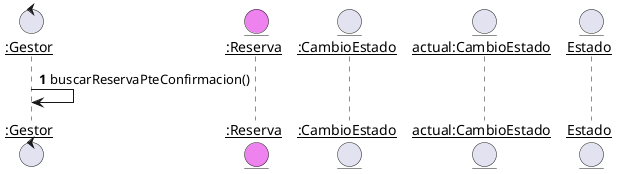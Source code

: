 @startuml cu 
autonumber 
'ESTO ES CON CAMBIO DE ESTADO
control "__:Gestor__" as Gestor 
entity "__:Reserva__" as R #violet
entity "__:CambioEstado__" as CE 
entity "__actual:CambioEstado__" as actCE 
entity "__Estado__" as E 
Gestor -> Gestor: buscarReservaPteConfirmacion()



@enduml